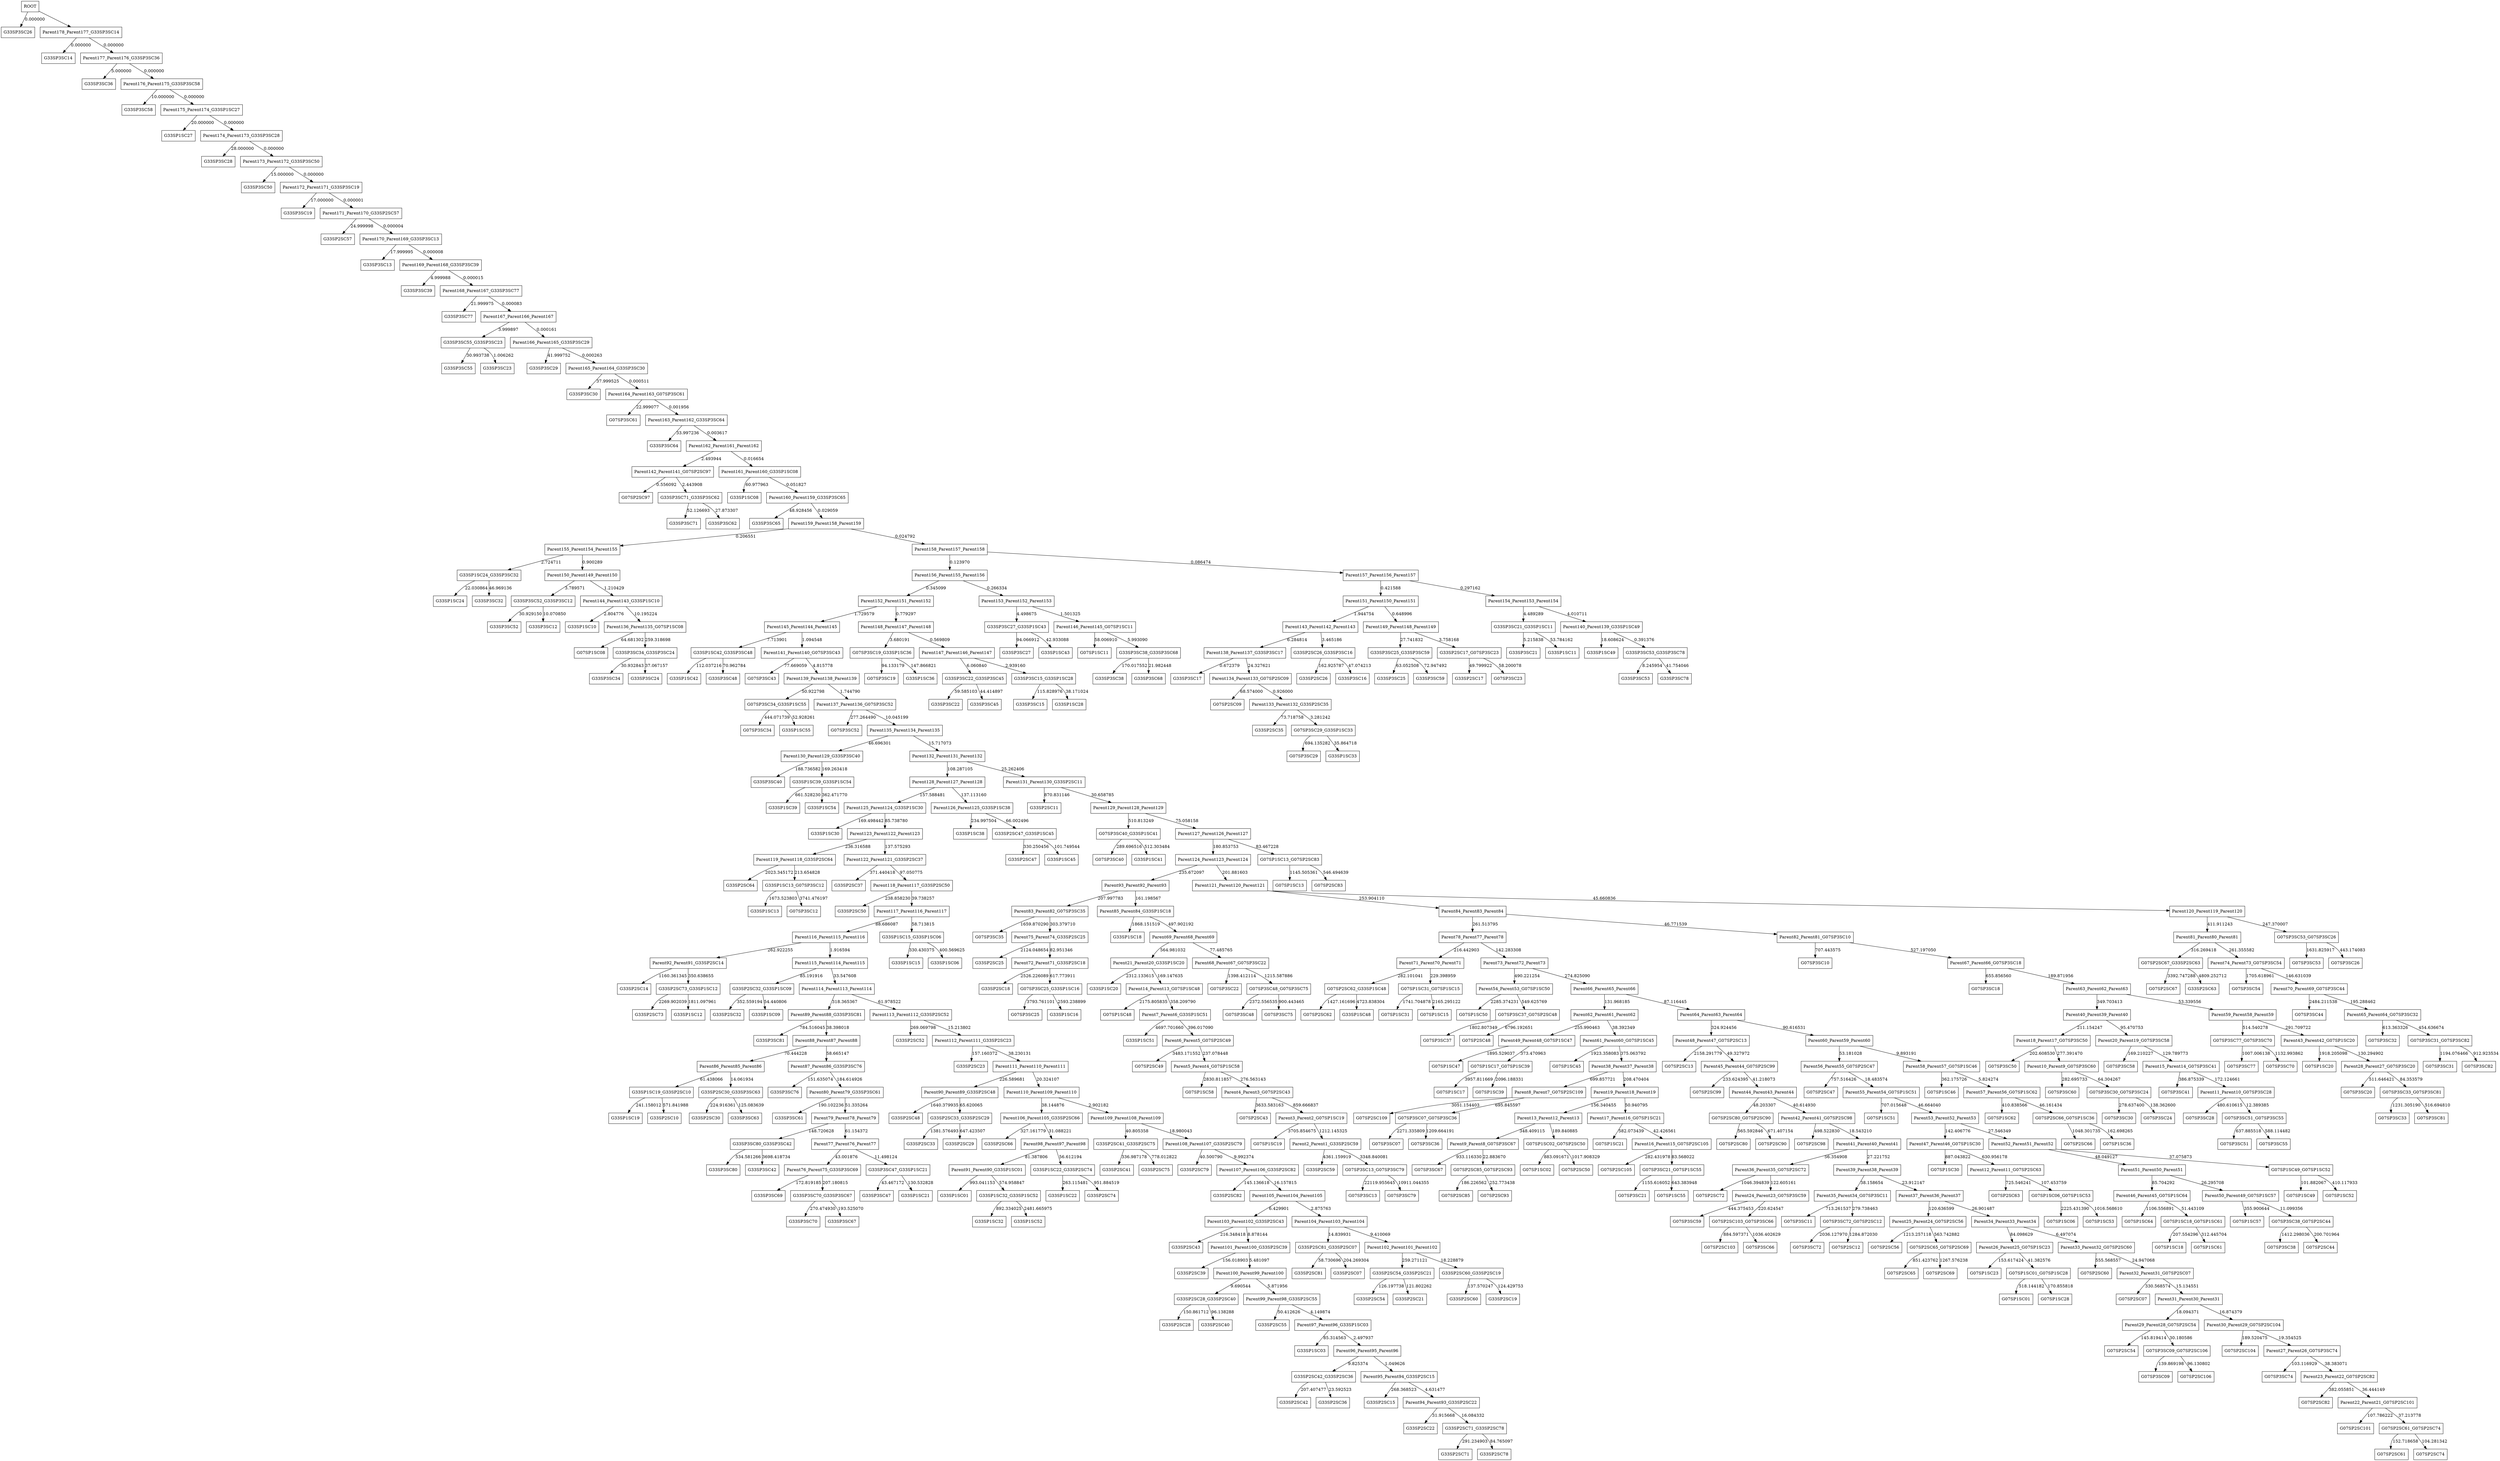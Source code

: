 digraph tree_of_250_smooth {
	G07SP3SC30 [shape = box];
	G33SP3SC81 [shape = box];
	G07SP3SC41 [shape = box];
	G33SP3SC30 [shape = box];
	G33SP2SC11 [shape = box];
	G33SP1SC42 [shape = box];
	G33SP2SC33 [shape = box];
	G07SP1SC17 [shape = box];
	G07SP2SC65 [shape = box];
	G33SP2SC54 [shape = box];
	G07SP1SC01 [shape = box];
	G33SP1SC15 [shape = box];
	G07SP3SC33 [shape = box];
	G33SP1SC13 [shape = box];
	G33SP2SC17 [shape = box];
	G07SP1SC62 [shape = box];
	G33SP3SC71 [shape = box];
	G07SP1SC18 [shape = box];
	G07SP1SC49 [shape = box];
	G33SP1SC20 [shape = box];
	G33SP2SC28 [shape = box];
	G07SP1SC31 [shape = box];
	G33SP2SC59 [shape = box];
	G07SP3SC19 [shape = box];
	G07SP2SC66 [shape = box];
	G33SP2SC41 [shape = box];
	G07SP1SC28 [shape = box];
	G33SP2SC21 [shape = box];
	G07SP2SC69 [shape = box];
	G07SP3SC67 [shape = box];
	G33SP3SC14 [shape = box];
	G33SP2SC60 [shape = box];
	G33SP2SC32 [shape = box];
	G33SP3SC36 [shape = box];
	G07SP3SC13 [shape = box];
	G33SP1SC19 [shape = box];
	G07SP3SC21 [shape = box];
	G07SP3SC20 [shape = box];
	G33SP2SC55 [shape = box];
	G07SP3SC32 [shape = box];
	G33SP2SC82 [shape = box];
	G07SP2SC85 [shape = box];
	G07SP1SC48 [shape = box];
	G07SP1SC21 [shape = box];
	G07SP2SC97 [shape = box];
	G33SP3SC21 [shape = box];
	G33SP3SC50 [shape = box];
	G07SP3SC79 [shape = box];
	G33SP1SC24 [shape = box];
	G33SP2SC14 [shape = box];
	G07SP2SC56 [shape = box];
	G07SP2SC62 [shape = box];
	G07SP3SC34 [shape = box];
	G07SP1SC51 [shape = box];
	G07SP1SC02 [shape = box];
	G07SP2SC99 [shape = box];
	G33SP3SC40 [shape = box];
	G07SP3SC40 [shape = box];
	G07SP2SC98 [shape = box];
	G07SP3SC61 [shape = box];
	G07SP3SC25 [shape = box];
	G07SP3SC37 [shape = box];
	G07SP2SC67 [shape = box];
	G07SP1SC47 [shape = box];
	G07SP3SC72 [shape = box];
	G33SP1SC30 [shape = box];
	G33SP2SC35 [shape = box];
	G07SP1SC52 [shape = box];
	G07SP3SC51 [shape = box];
	G07SP3SC29 [shape = box];
	G33SP2SC47 [shape = box];
	G07SP3SC58 [shape = box];
	G07SP3SC11 [shape = box];
	G07SP3SC77 [shape = box];
	G07SP2SC80 [shape = box];
	G33SP2SC81 [shape = box];
	G33SP1SC11 [shape = box];
	G07SP2SC82 [shape = box];
	G33SP2SC39 [shape = box];
	G33SP2SC30 [shape = box];
	G07SP2SC50 [shape = box];
	G33SP1SC39 [shape = box];
	G33SP1SC55 [shape = box];
	G07SP3SC23 [shape = box];
	G33SP3SC64 [shape = box];
	G07SP2SC12 [shape = box];
	G33SP2SC10 [shape = box];
	G07SP3SC59 [shape = box];
	G33SP3SC77 [shape = box];
	G07SP3SC35 [shape = box];
	G33SP2SC43 [shape = box];
	G07SP3SC31 [shape = box];
	G07SP3SC74 [shape = box];
	G07SP2SC07 [shape = box];
	G07SP3SC53 [shape = box];
	G07SP1SC55 [shape = box];
	G07SP1SC13 [shape = box];
	G07SP3SC09 [shape = box];
	G07SP3SC70 [shape = box];
	G33SP2SC52 [shape = box];
	G33SP3SC80 [shape = box];
	G33SP3SC52 [shape = box];
	G07SP3SC38 [shape = box];
	G33SP1SC48 [shape = box];
	G33SP1SC51 [shape = box];
	G07SP2SC103 [shape = box];
	G07SP2SC61 [shape = box];
	G33SP2SC40 [shape = box];
	G07SP1SC64 [shape = box];
	G33SP2SC73 [shape = box];
	G33SP3SC34 [shape = box];
	G33SP1SC12 [shape = box];
	G33SP3SC65 [shape = box];
	G07SP2SC109 [shape = box];
	G33SP3SC42 [shape = box];
	G33SP3SC70 [shape = box];
	G33SP1SC49 [shape = box];
	G07SP3SC50 [shape = box];
	G33SP1SC22 [shape = box];
	G33SP2SC71 [shape = box];
	G33SP3SC32 [shape = box];
	G33SP3SC55 [shape = box];
	G33SP1SC06 [shape = box];
	G33SP1SC41 [shape = box];
	G07SP2SC101 [shape = box];
	G07SP3SC12 [shape = box];
	G33SP2SC25 [shape = box];
	G33SP3SC12 [shape = box];
	G33SP3SC29 [shape = box];
	G07SP3SC18 [shape = box];
	G33SP2SC23 [shape = box];
	G33SP3SC26 [shape = box];
	G33SP3SC62 [shape = box];
	G33SP1SC36 [shape = box];
	G07SP1SC06 [shape = box];
	G33SP3SC22 [shape = box];
	G07SP2SC48 [shape = box];
	G33SP1SC33 [shape = box];
	G33SP1SC03 [shape = box];
	G33SP1SC18 [shape = box];
	G07SP3SC66 [shape = box];
	G07SP1SC61 [shape = box];
	G33SP2SC18 [shape = box];
	G33SP3SC67 [shape = box];
	G33SP3SC15 [shape = box];
	G07SP2SC72 [shape = box];
	G33SP3SC38 [shape = box];
	G07SP3SC28 [shape = box];
	G07SP3SC07 [shape = box];
	G07SP1SC39 [shape = box];
	G33SP2SC22 [shape = box];
	G33SP3SC53 [shape = box];
	G33SP3SC47 [shape = box];
	G33SP3SC25 [shape = box];
	G33SP2SC26 [shape = box];
	G07SP3SC22 [shape = box];
	G33SP2SC78 [shape = box];
	G33SP3SC27 [shape = box];
	G33SP2SC37 [shape = box];
	G33SP3SC13 [shape = box];
	G07SP3SC10 [shape = box];
	G33SP2SC15 [shape = box];
	G07SP2SC93 [shape = box];
	G33SP2SC64 [shape = box];
	G33SP3SC48 [shape = box];
	G33SP3SC45 [shape = box];
	G07SP2SC43 [shape = box];
	G33SP2SC63 [shape = box];
	G33SP1SC10 [shape = box];
	G33SP1SC09 [shape = box];
	G07SP1SC19 [shape = box];
	G07SP2SC74 [shape = box];
	G33SP1SC16 [shape = box];
	G33SP3SC16 [shape = box];
	G07SP1SC50 [shape = box];
	G33SP3SC76 [shape = box];
	G07SP2SC83 [shape = box];
	G33SP1SC32 [shape = box];
	G33SP1SC01 [shape = box];
	G07SP1SC20 [shape = box];
	G33SP3SC28 [shape = box];
	G33SP3SC23 [shape = box];
	G07SP3SC36 [shape = box];
	G07SP2SC54 [shape = box];
	G07SP1SC53 [shape = box];
	G33SP2SC42 [shape = box];
	G33SP3SC68 [shape = box];
	G33SP3SC59 [shape = box];
	G33SP1SC38 [shape = box];
	G07SP3SC52 [shape = box];
	G07SP1SC45 [shape = box];
	G33SP3SC58 [shape = box];
	G07SP3SC60 [shape = box];
	G07SP3SC24 [shape = box];
	G07SP3SC44 [shape = box];
	G07SP1SC15 [shape = box];
	G33SP3SC24 [shape = box];
	G33SP3SC19 [shape = box];
	G33SP3SC17 [shape = box];
	G33SP2SC74 [shape = box];
	G07SP2SC90 [shape = box];
	G33SP2SC66 [shape = box];
	G33SP1SC08 [shape = box];
	G07SP2SC60 [shape = box];
	G33SP1SC54 [shape = box];
	G07SP3SC81 [shape = box];
	G07SP2SC09 [shape = box];
	G33SP1SC43 [shape = box];
	G33SP3SC63 [shape = box];
	G33SP1SC27 [shape = box];
	G07SP3SC48 [shape = box];
	G07SP2SC44 [shape = box];
	G33SP3SC78 [shape = box];
	G07SP3SC43 [shape = box];
	G07SP2SC104 [shape = box];
	G07SP3SC26 [shape = box];
	G33SP2SC79 [shape = box];
	G07SP1SC30 [shape = box];
	G33SP2SC29 [shape = box];
	G33SP2SC36 [shape = box];
	G07SP1SC36 [shape = box];
	G33SP2SC48 [shape = box];
	G33SP3SC39 [shape = box];
	G07SP3SC82 [shape = box];
	G07SP2SC105 [shape = box];
	G33SP2SC19 [shape = box];
	G07SP2SC47 [shape = box];
	G07SP3SC75 [shape = box];
	G33SP2SC50 [shape = box];
	G07SP2SC106 [shape = box];
	G07SP1SC11 [shape = box];
	G07SP2SC13 [shape = box];
	G33SP1SC52 [shape = box];
	G07SP1SC23 [shape = box];
	G33SP3SC69 [shape = box];
	G07SP1SC46 [shape = box];
	G33SP2SC57 [shape = box];
	G33SP2SC75 [shape = box];
	G07SP1SC58 [shape = box];
	G07SP3SC54 [shape = box];
	G33SP1SC28 [shape = box];
	G33SP1SC45 [shape = box];
	G33SP3SC61 [shape = box];
	G33SP2SC07 [shape = box];
	G07SP1SC08 [shape = box];
	G07SP3SC55 [shape = box];
	G07SP2SC63 [shape = box];
	G33SP1SC21 [shape = box];
	G07SP1SC57 [shape = box];
	G07SP2SC49 [shape = box];
	G07SP3SC13_G07SP3SC79 [shape = box];
	G07SP3SC13_G07SP3SC79 -> G07SP3SC13 [label = 22119.955645];
	G07SP3SC13_G07SP3SC79 -> G07SP3SC79 [label = 10911.044355];
	Parent2_Parent1_G33SP2SC59 [shape = box];
	Parent2_Parent1_G33SP2SC59 -> G07SP3SC13_G07SP3SC79 [label = 3348.840081];
	Parent2_Parent1_G33SP2SC59 -> G33SP2SC59 [label = 4361.159919];
	Parent3_Parent2_G07SP1SC19 [shape = box];
	Parent3_Parent2_G07SP1SC19 -> Parent2_Parent1_G33SP2SC59 [label = 1212.145325];
	Parent3_Parent2_G07SP1SC19 -> G07SP1SC19 [label = 3705.854675];
	Parent4_Parent3_G07SP2SC43 [shape = box];
	Parent4_Parent3_G07SP2SC43 -> Parent3_Parent2_G07SP1SC19 [label = 859.666837];
	Parent4_Parent3_G07SP2SC43 -> G07SP2SC43 [label = 3633.583163];
	G07SP3SC07_G07SP3SC36 [shape = box];
	G07SP3SC07_G07SP3SC36 -> G07SP3SC07 [label = 2271.335809];
	G07SP3SC07_G07SP3SC36 -> G07SP3SC36 [label = 1209.664191];
	Parent5_Parent4_G07SP1SC58 [shape = box];
	Parent5_Parent4_G07SP1SC58 -> Parent4_Parent3_G07SP2SC43 [label = 276.563143];
	Parent5_Parent4_G07SP1SC58 -> G07SP1SC58 [label = 2830.811857];
	Parent6_Parent5_G07SP2SC49 [shape = box];
	Parent6_Parent5_G07SP2SC49 -> Parent5_Parent4_G07SP1SC58 [label = 237.078448];
	Parent6_Parent5_G07SP2SC49 -> G07SP2SC49 [label = 3483.171552];
	G07SP3SC48_G07SP3SC75 [shape = box];
	G07SP3SC48_G07SP3SC75 -> G07SP3SC48 [label = 2372.556535];
	G07SP3SC48_G07SP3SC75 -> G07SP3SC75 [label = 900.443465];
	Parent7_Parent6_G33SP1SC51 [shape = box];
	Parent7_Parent6_G33SP1SC51 -> Parent6_Parent5_G07SP2SC49 [label = 396.017090];
	Parent7_Parent6_G33SP1SC51 -> G33SP1SC51 [label = 4697.701660];
	Parent8_Parent7_G07SP2SC109 [shape = box];
	Parent8_Parent7_G07SP2SC109 -> G07SP3SC07_G07SP3SC36 [label = 695.845597];
	Parent8_Parent7_G07SP2SC109 -> G07SP2SC109 [label = 3051.154403];
	G07SP2SC85_G07SP2SC93 [shape = box];
	G07SP2SC85_G07SP2SC93 -> G07SP2SC85 [label = 186.226562];
	G07SP2SC85_G07SP2SC93 -> G07SP2SC93 [label = 252.773438];
	Parent9_Parent8_G07SP3SC67 [shape = box];
	Parent9_Parent8_G07SP3SC67 -> G07SP2SC85_G07SP2SC93 [label = 22.883670];
	Parent9_Parent8_G07SP3SC67 -> G07SP3SC67 [label = 933.116330];
	G07SP2SC65_G07SP2SC69 [shape = box];
	G07SP2SC65_G07SP2SC69 -> G07SP2SC65 [label = 851.423762];
	G07SP2SC65_G07SP2SC69 -> G07SP2SC69 [label = 1267.576238];
	G07SP3SC30_G07SP3SC24 [shape = box];
	G07SP3SC30_G07SP3SC24 -> G07SP3SC30 [label = 278.637400];
	G07SP3SC30_G07SP3SC24 -> G07SP3SC24 [label = 138.362600];
	G07SP1SC06_G07SP1SC53 [shape = box];
	G07SP1SC06_G07SP1SC53 -> G07SP1SC06 [label = 2225.431390];
	G07SP1SC06_G07SP1SC53 -> G07SP1SC53 [label = 1016.568610];
	G07SP1SC02_G07SP2SC50 [shape = box];
	G07SP1SC02_G07SP2SC50 -> G07SP1SC02 [label = 883.091671];
	G07SP1SC02_G07SP2SC50 -> G07SP2SC50 [label = 1017.908329];
	Parent10_Parent9_G07SP3SC60 [shape = box];
	Parent10_Parent9_G07SP3SC60 -> G07SP3SC30_G07SP3SC24 [label = 64.304267];
	Parent10_Parent9_G07SP3SC60 -> G07SP3SC60 [label = 282.695733];
	G07SP3SC51_G07SP3SC55 [shape = box];
	G07SP3SC51_G07SP3SC55 -> G07SP3SC51 [label = 637.885518];
	G07SP3SC51_G07SP3SC55 -> G07SP3SC55 [label = 588.114482];
	Parent11_Parent10_G07SP3SC28 [shape = box];
	Parent11_Parent10_G07SP3SC28 -> G07SP3SC51_G07SP3SC55 [label = 12.389385];
	Parent11_Parent10_G07SP3SC28 -> G07SP3SC28 [label = 480.610615];
	G07SP3SC37_G07SP2SC48 [shape = box];
	G07SP3SC37_G07SP2SC48 -> G07SP3SC37 [label = 1802.807349];
	G07SP3SC37_G07SP2SC48 -> G07SP2SC48 [label = 6796.192651];
	Parent12_Parent11_G07SP2SC63 [shape = box];
	Parent12_Parent11_G07SP2SC63 -> G07SP1SC06_G07SP1SC53 [label = 107.453759];
	Parent12_Parent11_G07SP2SC63 -> G07SP2SC63 [label = 725.546241];
	G07SP3SC21_G07SP1SC55 [shape = box];
	G07SP3SC21_G07SP1SC55 -> G07SP3SC21 [label = 1155.616052];
	G07SP3SC21_G07SP1SC55 -> G07SP1SC55 [label = 643.383948];
	G07SP3SC31_G07SP3SC82 [shape = box];
	G07SP3SC31_G07SP3SC82 -> G07SP3SC31 [label = 1194.076466];
	G07SP3SC31_G07SP3SC82 -> G07SP3SC82 [label = 912.923534];
	Parent13_Parent12_Parent13 [shape = box];
	Parent13_Parent12_Parent13 -> G07SP1SC02_G07SP2SC50 [label = 189.840885];
	Parent13_Parent12_Parent13 -> Parent9_Parent8_G07SP3SC67 [label = 348.409115];
	G07SP3SC77_G07SP3SC70 [shape = box];
	G07SP3SC77_G07SP3SC70 -> G07SP3SC77 [label = 1007.006138];
	G07SP3SC77_G07SP3SC70 -> G07SP3SC70 [label = 1132.993862];
	Parent14_Parent13_G07SP1SC48 [shape = box];
	Parent14_Parent13_G07SP1SC48 -> Parent7_Parent6_G33SP1SC51 [label = 358.209790];
	Parent14_Parent13_G07SP1SC48 -> G07SP1SC48 [label = 2175.805835];
	Parent15_Parent14_G07SP3SC41 [shape = box];
	Parent15_Parent14_G07SP3SC41 -> Parent11_Parent10_G07SP3SC28 [label = 172.124661];
	Parent15_Parent14_G07SP3SC41 -> G07SP3SC41 [label = 386.875339];
	G07SP1SC17_G07SP1SC39 [shape = box];
	G07SP1SC17_G07SP1SC39 -> G07SP1SC17 [label = 3957.811669];
	G07SP1SC17_G07SP1SC39 -> G07SP1SC39 [label = 2096.188331];
	Parent16_Parent15_G07SP2SC105 [shape = box];
	Parent16_Parent15_G07SP2SC105 -> G07SP3SC21_G07SP1SC55 [label = 83.568022];
	Parent16_Parent15_G07SP2SC105 -> G07SP2SC105 [label = 282.431978];
	G07SP2SC103_G07SP3SC66 [shape = box];
	G07SP2SC103_G07SP3SC66 -> G07SP2SC103 [label = 884.597371];
	G07SP2SC103_G07SP3SC66 -> G07SP3SC66 [label = 1036.402629];
	Parent17_Parent16_G07SP1SC21 [shape = box];
	Parent17_Parent16_G07SP1SC21 -> Parent16_Parent15_G07SP2SC105 [label = 42.426561];
	Parent17_Parent16_G07SP1SC21 -> G07SP1SC21 [label = 582.073439];
	G07SP3SC72_G07SP2SC12 [shape = box];
	G07SP3SC72_G07SP2SC12 -> G07SP3SC72 [label = 2036.127970];
	G07SP3SC72_G07SP2SC12 -> G07SP2SC12 [label = 1284.872030];
	Parent18_Parent17_G07SP3SC50 [shape = box];
	Parent18_Parent17_G07SP3SC50 -> Parent10_Parent9_G07SP3SC60 [label = 277.391470];
	Parent18_Parent17_G07SP3SC50 -> G07SP3SC50 [label = 202.608530];
	G07SP3SC25_G33SP1SC16 [shape = box];
	G07SP3SC25_G33SP1SC16 -> G07SP3SC25 [label = 3793.761101];
	G07SP3SC25_G33SP1SC16 -> G33SP1SC16 [label = 2593.238899];
	Parent19_Parent18_Parent19 [shape = box];
	Parent19_Parent18_Parent19 -> Parent17_Parent16_G07SP1SC21 [label = 50.940795];
	Parent19_Parent18_Parent19 -> Parent13_Parent12_Parent13 [label = 156.340455];
	G33SP3SC70_G33SP3SC67 [shape = box];
	G33SP3SC70_G33SP3SC67 -> G33SP3SC70 [label = 270.474930];
	G33SP3SC70_G33SP3SC67 -> G33SP3SC67 [label = 193.525070];
	G07SP2SC61_G07SP2SC74 [shape = box];
	G07SP2SC61_G07SP2SC74 -> G07SP2SC61 [label = 152.718658];
	G07SP2SC61_G07SP2SC74 -> G07SP2SC74 [label = 104.281342];
	Parent20_Parent19_G07SP3SC58 [shape = box];
	Parent20_Parent19_G07SP3SC58 -> Parent15_Parent14_G07SP3SC41 [label = 129.789773];
	Parent20_Parent19_G07SP3SC58 -> G07SP3SC58 [label = 169.210227];
	G07SP3SC33_G07SP3SC81 [shape = box];
	G07SP3SC33_G07SP3SC81 -> G07SP3SC33 [label = 1231.305190];
	G07SP3SC33_G07SP3SC81 -> G07SP3SC81 [label = 516.694810];
	Parent21_Parent20_G33SP1SC20 [shape = box];
	Parent21_Parent20_G33SP1SC20 -> Parent14_Parent13_G07SP1SC48 [label = 169.147635];
	Parent21_Parent20_G33SP1SC20 -> G33SP1SC20 [label = 2312.133615];
	Parent22_Parent21_G07SP2SC101 [shape = box];
	Parent22_Parent21_G07SP2SC101 -> G07SP2SC61_G07SP2SC74 [label = 37.213778];
	Parent22_Parent21_G07SP2SC101 -> G07SP2SC101 [label = 107.786222];
	G07SP1SC01_G07SP1SC28 [shape = box];
	G07SP1SC01_G07SP1SC28 -> G07SP1SC01 [label = 518.144182];
	G07SP1SC01_G07SP1SC28 -> G07SP1SC28 [label = 170.855818];
	Parent23_Parent22_G07SP2SC82 [shape = box];
	Parent23_Parent22_G07SP2SC82 -> Parent22_Parent21_G07SP2SC101 [label = 36.444149];
	Parent23_Parent22_G07SP2SC82 -> G07SP2SC82 [label = 382.055851];
	Parent24_Parent23_G07SP3SC59 [shape = box];
	Parent24_Parent23_G07SP3SC59 -> G07SP2SC103_G07SP3SC66 [label = 220.624547];
	Parent24_Parent23_G07SP3SC59 -> G07SP3SC59 [label = 444.375453];
	Parent25_Parent24_G07SP2SC56 [shape = box];
	Parent25_Parent24_G07SP2SC56 -> G07SP2SC65_G07SP2SC69 [label = 563.742882];
	Parent25_Parent24_G07SP2SC56 -> G07SP2SC56 [label = 1213.257118];
	G07SP3SC09_G07SP2SC106 [shape = box];
	G07SP3SC09_G07SP2SC106 -> G07SP3SC09 [label = 139.869198];
	G07SP3SC09_G07SP2SC106 -> G07SP2SC106 [label = 96.130802];
	Parent26_Parent25_G07SP1SC23 [shape = box];
	Parent26_Parent25_G07SP1SC23 -> G07SP1SC01_G07SP1SC28 [label = 41.382576];
	Parent26_Parent25_G07SP1SC23 -> G07SP1SC23 [label = 153.617424];
	Parent27_Parent26_G07SP3SC74 [shape = box];
	Parent27_Parent26_G07SP3SC74 -> Parent23_Parent22_G07SP2SC82 [label = 38.383071];
	Parent27_Parent26_G07SP3SC74 -> G07SP3SC74 [label = 103.116929];
	Parent28_Parent27_G07SP3SC20 [shape = box];
	Parent28_Parent27_G07SP3SC20 -> G07SP3SC33_G07SP3SC81 [label = 84.353579];
	Parent28_Parent27_G07SP3SC20 -> G07SP3SC20 [label = 511.646421];
	Parent29_Parent28_G07SP2SC54 [shape = box];
	Parent29_Parent28_G07SP2SC54 -> G07SP3SC09_G07SP2SC106 [label = 30.180586];
	Parent29_Parent28_G07SP2SC54 -> G07SP2SC54 [label = 145.819414];
	Parent30_Parent29_G07SP2SC104 [shape = box];
	Parent30_Parent29_G07SP2SC104 -> Parent27_Parent26_G07SP3SC74 [label = 19.354525];
	Parent30_Parent29_G07SP2SC104 -> G07SP2SC104 [label = 189.520475];
	Parent31_Parent30_Parent31 [shape = box];
	Parent31_Parent30_Parent31 -> Parent30_Parent29_G07SP2SC104 [label = 16.874379];
	Parent31_Parent30_Parent31 -> Parent29_Parent28_G07SP2SC54 [label = 18.094371];
	Parent32_Parent31_G07SP2SC07 [shape = box];
	Parent32_Parent31_G07SP2SC07 -> Parent31_Parent30_Parent31 [label = 15.134551];
	Parent32_Parent31_G07SP2SC07 -> G07SP2SC07 [label = 330.568574];
	Parent33_Parent32_G07SP2SC60 [shape = box];
	Parent33_Parent32_G07SP2SC60 -> Parent32_Parent31_G07SP2SC07 [label = 24.947068];
	Parent33_Parent32_G07SP2SC60 -> G07SP2SC60 [label = 555.568557];
	Parent34_Parent33_Parent34 [shape = box];
	Parent34_Parent33_Parent34 -> Parent33_Parent32_G07SP2SC60 [label = 6.497074];
	Parent34_Parent33_Parent34 -> Parent26_Parent25_G07SP1SC23 [label = 84.098629];
	Parent35_Parent34_G07SP3SC11 [shape = box];
	Parent35_Parent34_G07SP3SC11 -> G07SP3SC72_G07SP2SC12 [label = 279.738463];
	Parent35_Parent34_G07SP3SC11 -> G07SP3SC11 [label = 713.261537];
	Parent36_Parent35_G07SP2SC72 [shape = box];
	Parent36_Parent35_G07SP2SC72 -> Parent24_Parent23_G07SP3SC59 [label = 122.605161];
	Parent36_Parent35_G07SP2SC72 -> G07SP2SC72 [label = 1046.394839];
	Parent37_Parent36_Parent37 [shape = box];
	Parent37_Parent36_Parent37 -> Parent34_Parent33_Parent34 [label = 26.901487];
	Parent37_Parent36_Parent37 -> Parent25_Parent24_G07SP2SC56 [label = 120.636599];
	Parent38_Parent37_Parent38 [shape = box];
	Parent38_Parent37_Parent38 -> Parent19_Parent18_Parent19 [label = 208.470404];
	Parent38_Parent37_Parent38 -> Parent8_Parent7_G07SP2SC109 [label = 699.857721];
	Parent39_Parent38_Parent39 [shape = box];
	Parent39_Parent38_Parent39 -> Parent37_Parent36_Parent37 [label = 23.912147];
	Parent39_Parent38_Parent39 -> Parent35_Parent34_G07SP3SC11 [label = 38.158654];
	Parent40_Parent39_Parent40 [shape = box];
	Parent40_Parent39_Parent40 -> Parent20_Parent19_G07SP3SC58 [label = 95.470753];
	Parent40_Parent39_Parent40 -> Parent18_Parent17_G07SP3SC50 [label = 211.154247];
	Parent41_Parent40_Parent41 [shape = box];
	Parent41_Parent40_Parent41 -> Parent39_Parent38_Parent39 [label = 27.221752];
	Parent41_Parent40_Parent41 -> Parent36_Parent35_G07SP2SC72 [label = 56.354908];
	G07SP2SC80_G07SP2SC90 [shape = box];
	G07SP2SC80_G07SP2SC90 -> G07SP2SC80 [label = 565.592846];
	G07SP2SC80_G07SP2SC90 -> G07SP2SC90 [label = 671.407154];
	Parent42_Parent41_G07SP2SC98 [shape = box];
	Parent42_Parent41_G07SP2SC98 -> Parent41_Parent40_Parent41 [label = 18.543210];
	Parent42_Parent41_G07SP2SC98 -> G07SP2SC98 [label = 498.522830];
	Parent43_Parent42_G07SP1SC20 [shape = box];
	Parent43_Parent42_G07SP1SC20 -> Parent28_Parent27_G07SP3SC20 [label = 130.294902];
	Parent43_Parent42_G07SP1SC20 -> G07SP1SC20 [label = 1918.205098];
	Parent44_Parent43_Parent44 [shape = box];
	Parent44_Parent43_Parent44 -> Parent42_Parent41_G07SP2SC98 [label = 40.614930];
	Parent44_Parent43_Parent44 -> G07SP2SC80_G07SP2SC90 [label = 48.203307];
	G07SP1SC18_G07SP1SC61 [shape = box];
	G07SP1SC18_G07SP1SC61 -> G07SP1SC18 [label = 207.554296];
	G07SP1SC18_G07SP1SC61 -> G07SP1SC61 [label = 312.445704];
	Parent45_Parent44_G07SP2SC99 [shape = box];
	Parent45_Parent44_G07SP2SC99 -> Parent44_Parent43_Parent44 [label = 41.218073];
	Parent45_Parent44_G07SP2SC99 -> G07SP2SC99 [label = 233.624395];
	Parent46_Parent45_G07SP1SC64 [shape = box];
	Parent46_Parent45_G07SP1SC64 -> G07SP1SC18_G07SP1SC61 [label = 51.443109];
	Parent46_Parent45_G07SP1SC64 -> G07SP1SC64 [label = 1106.556891];
	Parent47_Parent46_G07SP1SC30 [shape = box];
	Parent47_Parent46_G07SP1SC30 -> Parent12_Parent11_G07SP2SC63 [label = 630.956178];
	Parent47_Parent46_G07SP1SC30 -> G07SP1SC30 [label = 887.043822];
	Parent48_Parent47_G07SP2SC13 [shape = box];
	Parent48_Parent47_G07SP2SC13 -> Parent45_Parent44_G07SP2SC99 [label = 49.327972];
	Parent48_Parent47_G07SP2SC13 -> G07SP2SC13 [label = 2158.291779];
	Parent49_Parent48_G07SP1SC47 [shape = box];
	Parent49_Parent48_G07SP1SC47 -> G07SP1SC17_G07SP1SC39 [label = 373.470963];
	Parent49_Parent48_G07SP1SC47 -> G07SP1SC47 [label = 1895.529037];
	G07SP3SC38_G07SP2SC44 [shape = box];
	G07SP3SC38_G07SP2SC44 -> G07SP3SC38 [label = 1412.298036];
	G07SP3SC38_G07SP2SC44 -> G07SP2SC44 [label = 200.701964];
	Parent50_Parent49_G07SP1SC57 [shape = box];
	Parent50_Parent49_G07SP1SC57 -> G07SP3SC38_G07SP2SC44 [label = 11.099356];
	Parent50_Parent49_G07SP1SC57 -> G07SP1SC57 [label = 355.900644];
	Parent51_Parent50_Parent51 [shape = box];
	Parent51_Parent50_Parent51 -> Parent50_Parent49_G07SP1SC57 [label = 26.295708];
	Parent51_Parent50_Parent51 -> Parent46_Parent45_G07SP1SC64 [label = 85.704292];
	G07SP1SC49_G07SP1SC52 [shape = box];
	G07SP1SC49_G07SP1SC52 -> G07SP1SC49 [label = 101.882067];
	G07SP1SC49_G07SP1SC52 -> G07SP1SC52 [label = 410.117933];
	Parent52_Parent51_Parent52 [shape = box];
	Parent52_Parent51_Parent52 -> G07SP1SC49_G07SP1SC52 [label = 37.075873];
	Parent52_Parent51_Parent52 -> Parent51_Parent50_Parent51 [label = 48.049127];
	Parent53_Parent52_Parent53 [shape = box];
	Parent53_Parent52_Parent53 -> Parent52_Parent51_Parent52 [label = 27.546349];
	Parent53_Parent52_Parent53 -> Parent47_Parent46_G07SP1SC30 [label = 142.406776];
	Parent54_Parent53_G07SP1SC50 [shape = box];
	Parent54_Parent53_G07SP1SC50 -> G07SP3SC37_G07SP2SC48 [label = 549.625769];
	Parent54_Parent53_G07SP1SC50 -> G07SP1SC50 [label = 2285.374231];
	Parent55_Parent54_G07SP1SC51 [shape = box];
	Parent55_Parent54_G07SP1SC51 -> Parent53_Parent52_Parent53 [label = 46.664040];
	Parent55_Parent54_G07SP1SC51 -> G07SP1SC51 [label = 707.015648];
	G07SP2SC66_G07SP1SC36 [shape = box];
	G07SP2SC66_G07SP1SC36 -> G07SP2SC66 [label = 1048.301735];
	G07SP2SC66_G07SP1SC36 -> G07SP1SC36 [label = 162.698265];
	Parent56_Parent55_G07SP2SC47 [shape = box];
	Parent56_Parent55_G07SP2SC47 -> Parent55_Parent54_G07SP1SC51 [label = 18.483574];
	Parent56_Parent55_G07SP2SC47 -> G07SP2SC47 [label = 757.516426];
	Parent57_Parent56_G07SP1SC62 [shape = box];
	Parent57_Parent56_G07SP1SC62 -> G07SP2SC66_G07SP1SC36 [label = 46.161434];
	Parent57_Parent56_G07SP1SC62 -> G07SP1SC62 [label = 410.838566];
	Parent58_Parent57_G07SP1SC46 [shape = box];
	Parent58_Parent57_G07SP1SC46 -> Parent57_Parent56_G07SP1SC62 [label = 5.824274];
	Parent58_Parent57_G07SP1SC46 -> G07SP1SC46 [label = 362.175726];
	Parent59_Parent58_Parent59 [shape = box];
	Parent59_Parent58_Parent59 -> Parent43_Parent42_G07SP1SC20 [label = 291.709722];
	Parent59_Parent58_Parent59 -> G07SP3SC77_G07SP3SC70 [label = 514.540278];
	Parent60_Parent59_Parent60 [shape = box];
	Parent60_Parent59_Parent60 -> Parent58_Parent57_G07SP1SC46 [label = 9.893191];
	Parent60_Parent59_Parent60 -> Parent56_Parent55_G07SP2SC47 [label = 53.181028];
	Parent61_Parent60_G07SP1SC45 [shape = box];
	Parent61_Parent60_G07SP1SC45 -> Parent38_Parent37_Parent38 [label = 375.063792];
	Parent61_Parent60_G07SP1SC45 -> G07SP1SC45 [label = 1923.358083];
	Parent62_Parent61_Parent62 [shape = box];
	Parent62_Parent61_Parent62 -> Parent61_Parent60_G07SP1SC45 [label = 38.392349];
	Parent62_Parent61_Parent62 -> Parent49_Parent48_G07SP1SC47 [label = 255.990463];
	Parent63_Parent62_Parent63 [shape = box];
	Parent63_Parent62_Parent63 -> Parent59_Parent58_Parent59 [label = 53.339556];
	Parent63_Parent62_Parent63 -> Parent40_Parent39_Parent40 [label = 349.703413];
	G07SP2SC62_G33SP1SC48 [shape = box];
	G07SP2SC62_G33SP1SC48 -> G07SP2SC62 [label = 1427.161696];
	G07SP2SC62_G33SP1SC48 -> G33SP1SC48 [label = 4723.838304];
	Parent64_Parent63_Parent64 [shape = box];
	Parent64_Parent63_Parent64 -> Parent60_Parent59_Parent60 [label = 90.616531];
	Parent64_Parent63_Parent64 -> Parent48_Parent47_G07SP2SC13 [label = 324.924456];
	Parent65_Parent64_G07SP3SC32 [shape = box];
	Parent65_Parent64_G07SP3SC32 -> G07SP3SC31_G07SP3SC82 [label = 454.636674];
	Parent65_Parent64_G07SP3SC32 -> G07SP3SC32 [label = 613.363326];
	G07SP1SC31_G07SP1SC15 [shape = box];
	G07SP1SC31_G07SP1SC15 -> G07SP1SC31 [label = 1741.704878];
	G07SP1SC31_G07SP1SC15 -> G07SP1SC15 [label = 2165.295122];
	Parent66_Parent65_Parent66 [shape = box];
	Parent66_Parent65_Parent66 -> Parent64_Parent63_Parent64 [label = 87.116445];
	Parent66_Parent65_Parent66 -> Parent62_Parent61_Parent62 [label = 131.968185];
	Parent67_Parent66_G07SP3SC18 [shape = box];
	Parent67_Parent66_G07SP3SC18 -> Parent63_Parent62_Parent63 [label = 189.871956];
	Parent67_Parent66_G07SP3SC18 -> G07SP3SC18 [label = 655.856560];
	Parent68_Parent67_G07SP3SC22 [shape = box];
	Parent68_Parent67_G07SP3SC22 -> G07SP3SC48_G07SP3SC75 [label = 1215.587886];
	Parent68_Parent67_G07SP3SC22 -> G07SP3SC22 [label = 1398.412114];
	Parent69_Parent68_Parent69 [shape = box];
	Parent69_Parent68_Parent69 -> Parent68_Parent67_G07SP3SC22 [label = 77.485765];
	Parent69_Parent68_Parent69 -> Parent21_Parent20_G33SP1SC20 [label = 564.981032];
	Parent70_Parent69_G07SP3SC44 [shape = box];
	Parent70_Parent69_G07SP3SC44 -> Parent65_Parent64_G07SP3SC32 [label = 195.288462];
	Parent70_Parent69_G07SP3SC44 -> G07SP3SC44 [label = 2484.211538];
	Parent71_Parent70_Parent71 [shape = box];
	Parent71_Parent70_Parent71 -> G07SP1SC31_G07SP1SC15 [label = 229.398959];
	Parent71_Parent70_Parent71 -> G07SP2SC62_G33SP1SC48 [label = 282.101041];
	Parent72_Parent71_G33SP2SC18 [shape = box];
	Parent72_Parent71_G33SP2SC18 -> G07SP3SC25_G33SP1SC16 [label = 617.773911];
	Parent72_Parent71_G33SP2SC18 -> G33SP2SC18 [label = 2526.226089];
	G07SP2SC67_G33SP2SC63 [shape = box];
	G07SP2SC67_G33SP2SC63 -> G07SP2SC67 [label = 3392.747288];
	G07SP2SC67_G33SP2SC63 -> G33SP2SC63 [label = 4809.252712];
	Parent73_Parent72_Parent73 [shape = box];
	Parent73_Parent72_Parent73 -> Parent66_Parent65_Parent66 [label = 274.825090];
	Parent73_Parent72_Parent73 -> Parent54_Parent53_G07SP1SC50 [label = 490.221254];
	Parent74_Parent73_G07SP3SC54 [shape = box];
	Parent74_Parent73_G07SP3SC54 -> Parent70_Parent69_G07SP3SC44 [label = 146.631039];
	Parent74_Parent73_G07SP3SC54 -> G07SP3SC54 [label = 1705.618961];
	G33SP1SC32_G33SP1SC52 [shape = box];
	G33SP1SC32_G33SP1SC52 -> G33SP1SC32 [label = 892.334025];
	G33SP1SC32_G33SP1SC52 -> G33SP1SC52 [label = 2481.665975];
	Parent75_Parent74_G33SP2SC25 [shape = box];
	Parent75_Parent74_G33SP2SC25 -> Parent72_Parent71_G33SP2SC18 [label = 82.951346];
	Parent75_Parent74_G33SP2SC25 -> G33SP2SC25 [label = 2124.048654];
	G33SP3SC80_G33SP3SC42 [shape = box];
	G33SP3SC80_G33SP3SC42 -> G33SP3SC80 [label = 534.581266];
	G33SP3SC80_G33SP3SC42 -> G33SP3SC42 [label = 3698.418734];
	Parent76_Parent75_G33SP3SC69 [shape = box];
	Parent76_Parent75_G33SP3SC69 -> G33SP3SC70_G33SP3SC67 [label = 207.180815];
	Parent76_Parent75_G33SP3SC69 -> G33SP3SC69 [label = 172.819185];
	G33SP3SC47_G33SP1SC21 [shape = box];
	G33SP3SC47_G33SP1SC21 -> G33SP3SC47 [label = 43.467172];
	G33SP3SC47_G33SP1SC21 -> G33SP1SC21 [label = 130.532828];
	Parent77_Parent76_Parent77 [shape = box];
	Parent77_Parent76_Parent77 -> G33SP3SC47_G33SP1SC21 [label = 11.498124];
	Parent77_Parent76_Parent77 -> Parent76_Parent75_G33SP3SC69 [label = 43.001876];
	Parent78_Parent77_Parent78 [shape = box];
	Parent78_Parent77_Parent78 -> Parent73_Parent72_Parent73 [label = 142.283308];
	Parent78_Parent77_Parent78 -> Parent71_Parent70_Parent71 [label = 216.442903];
	Parent79_Parent78_Parent79 [shape = box];
	Parent79_Parent78_Parent79 -> Parent77_Parent76_Parent77 [label = 61.154372];
	Parent79_Parent78_Parent79 -> G33SP3SC80_G33SP3SC42 [label = 148.720628];
	Parent80_Parent79_G33SP3SC61 [shape = box];
	Parent80_Parent79_G33SP3SC61 -> Parent79_Parent78_Parent79 [label = 51.335264];
	Parent80_Parent79_G33SP3SC61 -> G33SP3SC61 [label = 190.102236];
	G33SP2SC73_G33SP1SC12 [shape = box];
	G33SP2SC73_G33SP1SC12 -> G33SP2SC73 [label = 2269.902039];
	G33SP2SC73_G33SP1SC12 -> G33SP1SC12 [label = 1811.097961];
	Parent81_Parent80_Parent81 [shape = box];
	Parent81_Parent80_Parent81 -> Parent74_Parent73_G07SP3SC54 [label = 261.355582];
	Parent81_Parent80_Parent81 -> G07SP2SC67_G33SP2SC63 [label = 316.269418];
	G07SP3SC53_G07SP3SC26 [shape = box];
	G07SP3SC53_G07SP3SC26 -> G07SP3SC53 [label = 1631.825917];
	G07SP3SC53_G07SP3SC26 -> G07SP3SC26 [label = 443.174083];
	G33SP1SC19_G33SP2SC10 [shape = box];
	G33SP1SC19_G33SP2SC10 -> G33SP1SC19 [label = 241.158012];
	G33SP1SC19_G33SP2SC10 -> G33SP2SC10 [label = 571.841988];
	Parent82_Parent81_G07SP3SC10 [shape = box];
	Parent82_Parent81_G07SP3SC10 -> Parent67_Parent66_G07SP3SC18 [label = 527.197050];
	Parent82_Parent81_G07SP3SC10 -> G07SP3SC10 [label = 707.443575];
	Parent83_Parent82_G07SP3SC35 [shape = box];
	Parent83_Parent82_G07SP3SC35 -> Parent75_Parent74_G33SP2SC25 [label = 303.379710];
	Parent83_Parent82_G07SP3SC35 -> G07SP3SC35 [label = 1659.870290];
	Parent84_Parent83_Parent84 [shape = box];
	Parent84_Parent83_Parent84 -> Parent82_Parent81_G07SP3SC10 [label = 46.771539];
	Parent84_Parent83_Parent84 -> Parent78_Parent77_Parent78 [label = 261.513795];
	Parent85_Parent84_G33SP1SC18 [shape = box];
	Parent85_Parent84_G33SP1SC18 -> Parent69_Parent68_Parent69 [label = 497.902192];
	Parent85_Parent84_G33SP1SC18 -> G33SP1SC18 [label = 1868.151519];
	G33SP2SC30_G33SP3SC63 [shape = box];
	G33SP2SC30_G33SP3SC63 -> G33SP2SC30 [label = 224.916361];
	G33SP2SC30_G33SP3SC63 -> G33SP3SC63 [label = 125.083639];
	Parent86_Parent85_Parent86 [shape = box];
	Parent86_Parent85_Parent86 -> G33SP2SC30_G33SP3SC63 [label = 14.061934];
	Parent86_Parent85_Parent86 -> G33SP1SC19_G33SP2SC10 [label = 61.438066];
	Parent87_Parent86_G33SP3SC76 [shape = box];
	Parent87_Parent86_G33SP3SC76 -> Parent80_Parent79_G33SP3SC61 [label = 184.614926];
	Parent87_Parent86_G33SP3SC76 -> G33SP3SC76 [label = 151.635074];
	G33SP2SC54_G33SP2SC21 [shape = box];
	G33SP2SC54_G33SP2SC21 -> G33SP2SC54 [label = 126.197738];
	G33SP2SC54_G33SP2SC21 -> G33SP2SC21 [label = 121.802262];
	G07SP3SC40_G33SP1SC41 [shape = box];
	G07SP3SC40_G33SP1SC41 -> G07SP3SC40 [label = 289.696516];
	G07SP3SC40_G33SP1SC41 -> G33SP1SC41 [label = 512.303484];
	G33SP2SC33_G33SP2SC29 [shape = box];
	G33SP2SC33_G33SP2SC29 -> G33SP2SC33 [label = 1381.576493];
	G33SP2SC33_G33SP2SC29 -> G33SP2SC29 [label = 647.423507];
	Parent88_Parent87_Parent88 [shape = box];
	Parent88_Parent87_Parent88 -> Parent87_Parent86_G33SP3SC76 [label = 58.665147];
	Parent88_Parent87_Parent88 -> Parent86_Parent85_Parent86 [label = 70.444228];
	Parent89_Parent88_G33SP3SC81 [shape = box];
	Parent89_Parent88_G33SP3SC81 -> Parent88_Parent87_Parent88 [label = 38.398018];
	Parent89_Parent88_G33SP3SC81 -> G33SP3SC81 [label = 784.516045];
	Parent90_Parent89_G33SP2SC48 [shape = box];
	Parent90_Parent89_G33SP2SC48 -> G33SP2SC33_G33SP2SC29 [label = 65.620065];
	Parent90_Parent89_G33SP2SC48 -> G33SP2SC48 [label = 1640.379935];
	G33SP1SC13_G07SP3SC12 [shape = box];
	G33SP1SC13_G07SP3SC12 -> G33SP1SC13 [label = 1673.523803];
	G33SP1SC13_G07SP3SC12 -> G07SP3SC12 [label = 3741.476197];
	Parent91_Parent90_G33SP1SC01 [shape = box];
	Parent91_Parent90_G33SP1SC01 -> G33SP1SC32_G33SP1SC52 [label = 574.958847];
	Parent91_Parent90_G33SP1SC01 -> G33SP1SC01 [label = 993.041153];
	Parent92_Parent91_G33SP2SC14 [shape = box];
	Parent92_Parent91_G33SP2SC14 -> G33SP2SC73_G33SP1SC12 [label = 350.638655];
	Parent92_Parent91_G33SP2SC14 -> G33SP2SC14 [label = 1160.361345];
	Parent93_Parent92_Parent93 [shape = box];
	Parent93_Parent92_Parent93 -> Parent85_Parent84_G33SP1SC18 [label = 161.198567];
	Parent93_Parent92_Parent93 -> Parent83_Parent82_G07SP3SC35 [label = 207.997783];
	G33SP1SC22_G33SP2SC74 [shape = box];
	G33SP1SC22_G33SP2SC74 -> G33SP1SC22 [label = 263.115481];
	G33SP1SC22_G33SP2SC74 -> G33SP2SC74 [label = 951.884519];
	G33SP2SC71_G33SP2SC78 [shape = box];
	G33SP2SC71_G33SP2SC78 -> G33SP2SC71 [label = 291.234903];
	G33SP2SC71_G33SP2SC78 -> G33SP2SC78 [label = 84.765097];
	G33SP2SC42_G33SP2SC36 [shape = box];
	G33SP2SC42_G33SP2SC36 -> G33SP2SC42 [label = 207.407477];
	G33SP2SC42_G33SP2SC36 -> G33SP2SC36 [label = 23.592523];
	Parent94_Parent93_G33SP2SC22 [shape = box];
	Parent94_Parent93_G33SP2SC22 -> G33SP2SC71_G33SP2SC78 [label = 16.084332];
	Parent94_Parent93_G33SP2SC22 -> G33SP2SC22 [label = 31.915668];
	Parent95_Parent94_G33SP2SC15 [shape = box];
	Parent95_Parent94_G33SP2SC15 -> Parent94_Parent93_G33SP2SC22 [label = 4.631477];
	Parent95_Parent94_G33SP2SC15 -> G33SP2SC15 [label = 268.368523];
	Parent96_Parent95_Parent96 [shape = box];
	Parent96_Parent95_Parent96 -> Parent95_Parent94_G33SP2SC15 [label = 1.049626];
	Parent96_Parent95_Parent96 -> G33SP2SC42_G33SP2SC36 [label = 9.825374];
	G33SP2SC60_G33SP2SC19 [shape = box];
	G33SP2SC60_G33SP2SC19 -> G33SP2SC60 [label = 137.570247];
	G33SP2SC60_G33SP2SC19 -> G33SP2SC19 [label = 124.429753];
	Parent97_Parent96_G33SP1SC03 [shape = box];
	Parent97_Parent96_G33SP1SC03 -> Parent96_Parent95_Parent96 [label = 2.497937];
	Parent97_Parent96_G33SP1SC03 -> G33SP1SC03 [label = 85.314563];
	G33SP2SC28_G33SP2SC40 [shape = box];
	G33SP2SC28_G33SP2SC40 -> G33SP2SC28 [label = 150.861712];
	G33SP2SC28_G33SP2SC40 -> G33SP2SC40 [label = 96.138288];
	Parent98_Parent97_Parent98 [shape = box];
	Parent98_Parent97_Parent98 -> G33SP1SC22_G33SP2SC74 [label = 56.612194];
	Parent98_Parent97_Parent98 -> Parent91_Parent90_G33SP1SC01 [label = 81.387806];
	Parent99_Parent98_G33SP2SC55 [shape = box];
	Parent99_Parent98_G33SP2SC55 -> Parent97_Parent96_G33SP1SC03 [label = 4.149874];
	Parent99_Parent98_G33SP2SC55 -> G33SP2SC55 [label = 50.412626];
	Parent100_Parent99_Parent100 [shape = box];
	Parent100_Parent99_Parent100 -> Parent99_Parent98_G33SP2SC55 [label = 5.871956];
	Parent100_Parent99_Parent100 -> G33SP2SC28_G33SP2SC40 [label = 9.690544];
	G33SP2SC81_G33SP2SC07 [shape = box];
	G33SP2SC81_G33SP2SC07 -> G33SP2SC81 [label = 58.730696];
	G33SP2SC81_G33SP2SC07 -> G33SP2SC07 [label = 204.269304];
	Parent101_Parent100_G33SP2SC39 [shape = box];
	Parent101_Parent100_G33SP2SC39 -> Parent100_Parent99_Parent100 [label = 5.481097];
	Parent101_Parent100_G33SP2SC39 -> G33SP2SC39 [label = 156.018903];
	Parent102_Parent101_Parent102 [shape = box];
	Parent102_Parent101_Parent102 -> G33SP2SC60_G33SP2SC19 [label = 18.228879];
	Parent102_Parent101_Parent102 -> G33SP2SC54_G33SP2SC21 [label = 259.271121];
	Parent103_Parent102_G33SP2SC43 [shape = box];
	Parent103_Parent102_G33SP2SC43 -> Parent101_Parent100_G33SP2SC39 [label = 8.878144];
	Parent103_Parent102_G33SP2SC43 -> G33SP2SC43 [label = 216.348418];
	Parent104_Parent103_Parent104 [shape = box];
	Parent104_Parent103_Parent104 -> Parent102_Parent101_Parent102 [label = 9.410069];
	Parent104_Parent103_Parent104 -> G33SP2SC81_G33SP2SC07 [label = 14.839931];
	Parent105_Parent104_Parent105 [shape = box];
	Parent105_Parent104_Parent105 -> Parent104_Parent103_Parent104 [label = 2.875763];
	Parent105_Parent104_Parent105 -> Parent103_Parent102_G33SP2SC43 [label = 6.429901];
	G33SP2SC41_G33SP2SC75 [shape = box];
	G33SP2SC41_G33SP2SC75 -> G33SP2SC41 [label = 336.987178];
	G33SP2SC41_G33SP2SC75 -> G33SP2SC75 [label = 778.012822];
	Parent106_Parent105_G33SP2SC66 [shape = box];
	Parent106_Parent105_G33SP2SC66 -> Parent98_Parent97_Parent98 [label = 31.088221];
	Parent106_Parent105_G33SP2SC66 -> G33SP2SC66 [label = 327.161779];
	Parent107_Parent106_G33SP2SC82 [shape = box];
	Parent107_Parent106_G33SP2SC82 -> Parent105_Parent104_Parent105 [label = 16.157815];
	Parent107_Parent106_G33SP2SC82 -> G33SP2SC82 [label = 145.136618];
	Parent108_Parent107_G33SP2SC79 [shape = box];
	Parent108_Parent107_G33SP2SC79 -> Parent107_Parent106_G33SP2SC82 [label = 9.992374];
	Parent108_Parent107_G33SP2SC79 -> G33SP2SC79 [label = 40.500790];
	Parent109_Parent108_Parent109 [shape = box];
	Parent109_Parent108_Parent109 -> Parent108_Parent107_G33SP2SC79 [label = 18.980043];
	Parent109_Parent108_Parent109 -> G33SP2SC41_G33SP2SC75 [label = 40.805358];
	Parent110_Parent109_Parent110 [shape = box];
	Parent110_Parent109_Parent110 -> Parent109_Parent108_Parent109 [label = 2.902182];
	Parent110_Parent109_Parent110 -> Parent106_Parent105_G33SP2SC66 [label = 38.144876];
	Parent111_Parent110_Parent111 [shape = box];
	Parent111_Parent110_Parent111 -> Parent110_Parent109_Parent110 [label = 20.324107];
	Parent111_Parent110_Parent111 -> Parent90_Parent89_G33SP2SC48 [label = 226.589681];
	Parent112_Parent111_G33SP2SC23 [shape = box];
	Parent112_Parent111_G33SP2SC23 -> Parent111_Parent110_Parent111 [label = 38.230131];
	Parent112_Parent111_G33SP2SC23 -> G33SP2SC23 [label = 157.160372];
	Parent113_Parent112_G33SP2SC52 [shape = box];
	Parent113_Parent112_G33SP2SC52 -> Parent112_Parent111_G33SP2SC23 [label = 15.213802];
	Parent113_Parent112_G33SP2SC52 -> G33SP2SC52 [label = 269.069798];
	G33SP2SC32_G33SP1SC09 [shape = box];
	G33SP2SC32_G33SP1SC09 -> G33SP2SC32 [label = 352.559194];
	G33SP2SC32_G33SP1SC09 -> G33SP1SC09 [label = 54.440806];
	Parent114_Parent113_Parent114 [shape = box];
	Parent114_Parent113_Parent114 -> Parent113_Parent112_G33SP2SC52 [label = 61.978522];
	Parent114_Parent113_Parent114 -> Parent89_Parent88_G33SP3SC81 [label = 318.365367];
	Parent115_Parent114_Parent115 [shape = box];
	Parent115_Parent114_Parent115 -> Parent114_Parent113_Parent114 [label = 33.547608];
	Parent115_Parent114_Parent115 -> G33SP2SC32_G33SP1SC09 [label = 85.191916];
	Parent116_Parent115_Parent116 [shape = box];
	Parent116_Parent115_Parent116 -> Parent115_Parent114_Parent115 [label = 1.916594];
	Parent116_Parent115_Parent116 -> Parent92_Parent91_G33SP2SC14 [label = 262.922255];
	G33SP1SC15_G33SP1SC06 [shape = box];
	G33SP1SC15_G33SP1SC06 -> G33SP1SC15 [label = 330.430375];
	G33SP1SC15_G33SP1SC06 -> G33SP1SC06 [label = 400.569625];
	Parent117_Parent116_Parent117 [shape = box];
	Parent117_Parent116_Parent117 -> G33SP1SC15_G33SP1SC06 [label = 58.713815];
	Parent117_Parent116_Parent117 -> Parent116_Parent115_Parent116 [label = 88.686087];
	Parent118_Parent117_G33SP2SC50 [shape = box];
	Parent118_Parent117_G33SP2SC50 -> Parent117_Parent116_Parent117 [label = 39.738257];
	Parent118_Parent117_G33SP2SC50 -> G33SP2SC50 [label = 238.858230];
	Parent119_Parent118_G33SP2SC64 [shape = box];
	Parent119_Parent118_G33SP2SC64 -> G33SP1SC13_G07SP3SC12 [label = 213.654828];
	Parent119_Parent118_G33SP2SC64 -> G33SP2SC64 [label = 2023.345172];
	Parent120_Parent119_Parent120 [shape = box];
	Parent120_Parent119_Parent120 -> G07SP3SC53_G07SP3SC26 [label = 247.370007];
	Parent120_Parent119_Parent120 -> Parent81_Parent80_Parent81 [label = 411.911243];
	Parent121_Parent120_Parent121 [shape = box];
	Parent121_Parent120_Parent121 -> Parent120_Parent119_Parent120 [label = 45.660836];
	Parent121_Parent120_Parent121 -> Parent84_Parent83_Parent84 [label = 253.904110];
	Parent122_Parent121_G33SP2SC37 [shape = box];
	Parent122_Parent121_G33SP2SC37 -> Parent118_Parent117_G33SP2SC50 [label = 97.050775];
	Parent122_Parent121_G33SP2SC37 -> G33SP2SC37 [label = 371.440418];
	Parent123_Parent122_Parent123 [shape = box];
	Parent123_Parent122_Parent123 -> Parent122_Parent121_G33SP2SC37 [label = 137.575293];
	Parent123_Parent122_Parent123 -> Parent119_Parent118_G33SP2SC64 [label = 236.316588];
	Parent124_Parent123_Parent124 [shape = box];
	Parent124_Parent123_Parent124 -> Parent121_Parent120_Parent121 [label = 201.881603];
	Parent124_Parent123_Parent124 -> Parent93_Parent92_Parent93 [label = 235.672097];
	G33SP2SC47_G33SP1SC45 [shape = box];
	G33SP2SC47_G33SP1SC45 -> G33SP2SC47 [label = 330.250456];
	G33SP2SC47_G33SP1SC45 -> G33SP1SC45 [label = 101.749544];
	Parent125_Parent124_G33SP1SC30 [shape = box];
	Parent125_Parent124_G33SP1SC30 -> Parent123_Parent122_Parent123 [label = 85.738780];
	Parent125_Parent124_G33SP1SC30 -> G33SP1SC30 [label = 169.498442];
	Parent126_Parent125_G33SP1SC38 [shape = box];
	Parent126_Parent125_G33SP1SC38 -> G33SP2SC47_G33SP1SC45 [label = 66.002496];
	Parent126_Parent125_G33SP1SC38 -> G33SP1SC38 [label = 234.997504];
	G33SP3SC34_G33SP3SC24 [shape = box];
	G33SP3SC34_G33SP3SC24 -> G33SP3SC34 [label = 30.932843];
	G33SP3SC34_G33SP3SC24 -> G33SP3SC24 [label = 37.067157];
	G07SP1SC13_G07SP2SC83 [shape = box];
	G07SP1SC13_G07SP2SC83 -> G07SP1SC13 [label = 1145.505361];
	G07SP1SC13_G07SP2SC83 -> G07SP2SC83 [label = 546.494639];
	G33SP1SC39_G33SP1SC54 [shape = box];
	G33SP1SC39_G33SP1SC54 -> G33SP1SC39 [label = 661.528230];
	G33SP1SC39_G33SP1SC54 -> G33SP1SC54 [label = 362.471770];
	Parent127_Parent126_Parent127 [shape = box];
	Parent127_Parent126_Parent127 -> G07SP1SC13_G07SP2SC83 [label = 83.467228];
	Parent127_Parent126_Parent127 -> Parent124_Parent123_Parent124 [label = 180.853753];
	Parent128_Parent127_Parent128 [shape = box];
	Parent128_Parent127_Parent128 -> Parent126_Parent125_G33SP1SC38 [label = 137.113160];
	Parent128_Parent127_Parent128 -> Parent125_Parent124_G33SP1SC30 [label = 157.588481];
	Parent129_Parent128_Parent129 [shape = box];
	Parent129_Parent128_Parent129 -> Parent127_Parent126_Parent127 [label = 75.058158];
	Parent129_Parent128_Parent129 -> G07SP3SC40_G33SP1SC41 [label = 510.813249];
	Parent130_Parent129_G33SP3SC40 [shape = box];
	Parent130_Parent129_G33SP3SC40 -> G33SP1SC39_G33SP1SC54 [label = 169.263418];
	Parent130_Parent129_G33SP3SC40 -> G33SP3SC40 [label = 188.736582];
	G07SP3SC34_G33SP1SC55 [shape = box];
	G07SP3SC34_G33SP1SC55 -> G07SP3SC34 [label = 444.071739];
	G07SP3SC34_G33SP1SC55 -> G33SP1SC55 [label = 52.928261];
	Parent131_Parent130_G33SP2SC11 [shape = box];
	Parent131_Parent130_G33SP2SC11 -> Parent129_Parent128_Parent129 [label = 30.658785];
	Parent131_Parent130_G33SP2SC11 -> G33SP2SC11 [label = 870.831146];
	G07SP3SC29_G33SP1SC33 [shape = box];
	G07SP3SC29_G33SP1SC33 -> G07SP3SC29 [label = 694.135282];
	G07SP3SC29_G33SP1SC33 -> G33SP1SC33 [label = 35.864718];
	Parent132_Parent131_Parent132 [shape = box];
	Parent132_Parent131_Parent132 -> Parent131_Parent130_G33SP2SC11 [label = 25.262406];
	Parent132_Parent131_Parent132 -> Parent128_Parent127_Parent128 [label = 108.287105];
	Parent133_Parent132_G33SP2SC35 [shape = box];
	Parent133_Parent132_G33SP2SC35 -> G07SP3SC29_G33SP1SC33 [label = 3.281242];
	Parent133_Parent132_G33SP2SC35 -> G33SP2SC35 [label = 73.718758];
	Parent134_Parent133_G07SP2SC09 [shape = box];
	Parent134_Parent133_G07SP2SC09 -> Parent133_Parent132_G33SP2SC35 [label = 0.926000];
	Parent134_Parent133_G07SP2SC09 -> G07SP2SC09 [label = 68.574000];
	G33SP3SC25_G33SP3SC59 [shape = box];
	G33SP3SC25_G33SP3SC59 -> G33SP3SC25 [label = 63.052508];
	G33SP3SC25_G33SP3SC59 -> G33SP3SC59 [label = 72.947492];
	Parent135_Parent134_Parent135 [shape = box];
	Parent135_Parent134_Parent135 -> Parent132_Parent131_Parent132 [label = 15.717073];
	Parent135_Parent134_Parent135 -> Parent130_Parent129_G33SP3SC40 [label = 46.696301];
	Parent136_Parent135_G07SP1SC08 [shape = box];
	Parent136_Parent135_G07SP1SC08 -> G33SP3SC34_G33SP3SC24 [label = 259.318698];
	Parent136_Parent135_G07SP1SC08 -> G07SP1SC08 [label = 64.681302];
	G33SP1SC42_G33SP3SC48 [shape = box];
	G33SP1SC42_G33SP3SC48 -> G33SP1SC42 [label = 112.037216];
	G33SP1SC42_G33SP3SC48 -> G33SP3SC48 [label = 70.962784];
	Parent137_Parent136_G07SP3SC52 [shape = box];
	Parent137_Parent136_G07SP3SC52 -> Parent135_Parent134_Parent135 [label = 10.045199];
	Parent137_Parent136_G07SP3SC52 -> G07SP3SC52 [label = 277.264490];
	Parent138_Parent137_G33SP3SC17 [shape = box];
	Parent138_Parent137_G33SP3SC17 -> Parent134_Parent133_G07SP2SC09 [label = 24.327621];
	Parent138_Parent137_G33SP3SC17 -> G33SP3SC17 [label = 0.672379];
	G33SP3SC38_G33SP3SC68 [shape = box];
	G33SP3SC38_G33SP3SC68 -> G33SP3SC38 [label = 170.017552];
	G33SP3SC38_G33SP3SC68 -> G33SP3SC68 [label = 21.982448];
	G33SP3SC22_G33SP3SC45 [shape = box];
	G33SP3SC22_G33SP3SC45 -> G33SP3SC22 [label = 59.585103];
	G33SP3SC22_G33SP3SC45 -> G33SP3SC45 [label = 44.414897];
	Parent139_Parent138_Parent139 [shape = box];
	Parent139_Parent138_Parent139 -> Parent137_Parent136_G07SP3SC52 [label = 1.744790];
	Parent139_Parent138_Parent139 -> G07SP3SC34_G33SP1SC55 [label = 50.922798];
	G33SP2SC26_G33SP3SC16 [shape = box];
	G33SP2SC26_G33SP3SC16 -> G33SP2SC26 [label = 162.925787];
	G33SP2SC26_G33SP3SC16 -> G33SP3SC16 [label = 47.074213];
	G33SP3SC71_G33SP3SC62 [shape = box];
	G33SP3SC71_G33SP3SC62 -> G33SP3SC71 [label = 52.126693];
	G33SP3SC71_G33SP3SC62 -> G33SP3SC62 [label = 27.873307];
	G33SP2SC17_G07SP3SC23 [shape = box];
	G33SP2SC17_G07SP3SC23 -> G33SP2SC17 [label = 49.799922];
	G33SP2SC17_G07SP3SC23 -> G07SP3SC23 [label = 58.200078];
	G33SP3SC21_G33SP1SC11 [shape = box];
	G33SP3SC21_G33SP1SC11 -> G33SP3SC21 [label = 5.215838];
	G33SP3SC21_G33SP1SC11 -> G33SP1SC11 [label = 53.784162];
	G33SP3SC52_G33SP3SC12 [shape = box];
	G33SP3SC52_G33SP3SC12 -> G33SP3SC52 [label = 30.929150];
	G33SP3SC52_G33SP3SC12 -> G33SP3SC12 [label = 10.070850];
	G33SP3SC27_G33SP1SC43 [shape = box];
	G33SP3SC27_G33SP1SC43 -> G33SP3SC27 [label = 94.066912];
	G33SP3SC27_G33SP1SC43 -> G33SP1SC43 [label = 42.933088];
	G07SP3SC19_G33SP1SC36 [shape = box];
	G07SP3SC19_G33SP1SC36 -> G07SP3SC19 [label = 94.133179];
	G07SP3SC19_G33SP1SC36 -> G33SP1SC36 [label = 147.866821];
	G33SP3SC15_G33SP1SC28 [shape = box];
	G33SP3SC15_G33SP1SC28 -> G33SP3SC15 [label = 115.828976];
	G33SP3SC15_G33SP1SC28 -> G33SP1SC28 [label = 38.171024];
	G33SP3SC53_G33SP3SC78 [shape = box];
	G33SP3SC53_G33SP3SC78 -> G33SP3SC53 [label = 8.245954];
	G33SP3SC53_G33SP3SC78 -> G33SP3SC78 [label = 41.754046];
	Parent140_Parent139_G33SP1SC49 [shape = box];
	Parent140_Parent139_G33SP1SC49 -> G33SP3SC53_G33SP3SC78 [label = 0.391376];
	Parent140_Parent139_G33SP1SC49 -> G33SP1SC49 [label = 18.608624];
	G33SP3SC55_G33SP3SC23 [shape = box];
	G33SP3SC55_G33SP3SC23 -> G33SP3SC55 [label = 30.993738];
	G33SP3SC55_G33SP3SC23 -> G33SP3SC23 [label = 1.006262];
	Parent141_Parent140_G07SP3SC43 [shape = box];
	Parent141_Parent140_G07SP3SC43 -> Parent139_Parent138_Parent139 [label = 4.815778];
	Parent141_Parent140_G07SP3SC43 -> G07SP3SC43 [label = 77.669059];
	G33SP1SC24_G33SP3SC32 [shape = box];
	G33SP1SC24_G33SP3SC32 -> G33SP1SC24 [label = 22.030864];
	G33SP1SC24_G33SP3SC32 -> G33SP3SC32 [label = 46.969136];
	Parent142_Parent141_G07SP2SC97 [shape = box];
	Parent142_Parent141_G07SP2SC97 -> G33SP3SC71_G33SP3SC62 [label = 2.443908];
	Parent142_Parent141_G07SP2SC97 -> G07SP2SC97 [label = 0.556092];
	Parent143_Parent142_Parent143 [shape = box];
	Parent143_Parent142_Parent143 -> G33SP2SC26_G33SP3SC16 [label = 3.465186];
	Parent143_Parent142_Parent143 -> Parent138_Parent137_G33SP3SC17 [label = 6.284814];
	Parent144_Parent143_G33SP1SC10 [shape = box];
	Parent144_Parent143_G33SP1SC10 -> Parent136_Parent135_G07SP1SC08 [label = 10.195224];
	Parent144_Parent143_G33SP1SC10 -> G33SP1SC10 [label = 2.804776];
	Parent145_Parent144_Parent145 [shape = box];
	Parent145_Parent144_Parent145 -> Parent141_Parent140_G07SP3SC43 [label = 1.094548];
	Parent145_Parent144_Parent145 -> G33SP1SC42_G33SP3SC48 [label = 7.713901];
	Parent146_Parent145_G07SP1SC11 [shape = box];
	Parent146_Parent145_G07SP1SC11 -> G33SP3SC38_G33SP3SC68 [label = 5.993090];
	Parent146_Parent145_G07SP1SC11 -> G07SP1SC11 [label = 58.006910];
	Parent147_Parent146_Parent147 [shape = box];
	Parent147_Parent146_Parent147 -> G33SP3SC15_G33SP1SC28 [label = 2.939160];
	Parent147_Parent146_Parent147 -> G33SP3SC22_G33SP3SC45 [label = 6.060840];
	Parent148_Parent147_Parent148 [shape = box];
	Parent148_Parent147_Parent148 -> Parent147_Parent146_Parent147 [label = 0.569809];
	Parent148_Parent147_Parent148 -> G07SP3SC19_G33SP1SC36 [label = 3.680191];
	Parent149_Parent148_Parent149 [shape = box];
	Parent149_Parent148_Parent149 -> G33SP2SC17_G07SP3SC23 [label = 3.758168];
	Parent149_Parent148_Parent149 -> G33SP3SC25_G33SP3SC59 [label = 27.741832];
	Parent150_Parent149_Parent150 [shape = box];
	Parent150_Parent149_Parent150 -> Parent144_Parent143_G33SP1SC10 [label = 1.210429];
	Parent150_Parent149_Parent150 -> G33SP3SC52_G33SP3SC12 [label = 3.789571];
	Parent151_Parent150_Parent151 [shape = box];
	Parent151_Parent150_Parent151 -> Parent149_Parent148_Parent149 [label = 0.648996];
	Parent151_Parent150_Parent151 -> Parent143_Parent142_Parent143 [label = 1.944754];
	Parent152_Parent151_Parent152 [shape = box];
	Parent152_Parent151_Parent152 -> Parent148_Parent147_Parent148 [label = 0.779297];
	Parent152_Parent151_Parent152 -> Parent145_Parent144_Parent145 [label = 1.729579];
	Parent153_Parent152_Parent153 [shape = box];
	Parent153_Parent152_Parent153 -> Parent146_Parent145_G07SP1SC11 [label = 1.501325];
	Parent153_Parent152_Parent153 -> G33SP3SC27_G33SP1SC43 [label = 4.498675];
	Parent154_Parent153_Parent154 [shape = box];
	Parent154_Parent153_Parent154 -> Parent140_Parent139_G33SP1SC49 [label = 4.010711];
	Parent154_Parent153_Parent154 -> G33SP3SC21_G33SP1SC11 [label = 4.489289];
	Parent155_Parent154_Parent155 [shape = box];
	Parent155_Parent154_Parent155 -> Parent150_Parent149_Parent150 [label = 0.900289];
	Parent155_Parent154_Parent155 -> G33SP1SC24_G33SP3SC32 [label = 2.724711];
	Parent156_Parent155_Parent156 [shape = box];
	Parent156_Parent155_Parent156 -> Parent153_Parent152_Parent153 [label = 0.266334];
	Parent156_Parent155_Parent156 -> Parent152_Parent151_Parent152 [label = 0.345099];
	Parent157_Parent156_Parent157 [shape = box];
	Parent157_Parent156_Parent157 -> Parent154_Parent153_Parent154 [label = 0.297162];
	Parent157_Parent156_Parent157 -> Parent151_Parent150_Parent151 [label = 0.421588];
	Parent158_Parent157_Parent158 [shape = box];
	Parent158_Parent157_Parent158 -> Parent157_Parent156_Parent157 [label = 0.086474];
	Parent158_Parent157_Parent158 -> Parent156_Parent155_Parent156 [label = 0.123970];
	Parent159_Parent158_Parent159 [shape = box];
	Parent159_Parent158_Parent159 -> Parent158_Parent157_Parent158 [label = 0.024792];
	Parent159_Parent158_Parent159 -> Parent155_Parent154_Parent155 [label = 0.206551];
	Parent160_Parent159_G33SP3SC65 [shape = box];
	Parent160_Parent159_G33SP3SC65 -> Parent159_Parent158_Parent159 [label = 0.029059];
	Parent160_Parent159_G33SP3SC65 -> G33SP3SC65 [label = 48.928456];
	Parent161_Parent160_G33SP1SC08 [shape = box];
	Parent161_Parent160_G33SP1SC08 -> Parent160_Parent159_G33SP3SC65 [label = 0.051827];
	Parent161_Parent160_G33SP1SC08 -> G33SP1SC08 [label = 60.977963];
	Parent162_Parent161_Parent162 [shape = box];
	Parent162_Parent161_Parent162 -> Parent161_Parent160_G33SP1SC08 [label = 0.016654];
	Parent162_Parent161_Parent162 -> Parent142_Parent141_G07SP2SC97 [label = 2.493944];
	Parent163_Parent162_G33SP3SC64 [shape = box];
	Parent163_Parent162_G33SP3SC64 -> Parent162_Parent161_Parent162 [label = 0.003617];
	Parent163_Parent162_G33SP3SC64 -> G33SP3SC64 [label = 33.997236];
	Parent164_Parent163_G07SP3SC61 [shape = box];
	Parent164_Parent163_G07SP3SC61 -> Parent163_Parent162_G33SP3SC64 [label = 0.001956];
	Parent164_Parent163_G07SP3SC61 -> G07SP3SC61 [label = 22.999077];
	Parent165_Parent164_G33SP3SC30 [shape = box];
	Parent165_Parent164_G33SP3SC30 -> Parent164_Parent163_G07SP3SC61 [label = 0.000511];
	Parent165_Parent164_G33SP3SC30 -> G33SP3SC30 [label = 37.999525];
	Parent166_Parent165_G33SP3SC29 [shape = box];
	Parent166_Parent165_G33SP3SC29 -> Parent165_Parent164_G33SP3SC30 [label = 0.000263];
	Parent166_Parent165_G33SP3SC29 -> G33SP3SC29 [label = 41.999752];
	Parent167_Parent166_Parent167 [shape = box];
	Parent167_Parent166_Parent167 -> Parent166_Parent165_G33SP3SC29 [label = 0.000161];
	Parent167_Parent166_Parent167 -> G33SP3SC55_G33SP3SC23 [label = 3.999897];
	Parent168_Parent167_G33SP3SC77 [shape = box];
	Parent168_Parent167_G33SP3SC77 -> Parent167_Parent166_Parent167 [label = 0.000083];
	Parent168_Parent167_G33SP3SC77 -> G33SP3SC77 [label = 21.999975];
	Parent169_Parent168_G33SP3SC39 [shape = box];
	Parent169_Parent168_G33SP3SC39 -> Parent168_Parent167_G33SP3SC77 [label = 0.000015];
	Parent169_Parent168_G33SP3SC39 -> G33SP3SC39 [label = 4.999988];
	Parent170_Parent169_G33SP3SC13 [shape = box];
	Parent170_Parent169_G33SP3SC13 -> Parent169_Parent168_G33SP3SC39 [label = 0.000008];
	Parent170_Parent169_G33SP3SC13 -> G33SP3SC13 [label = 17.999995];
	Parent171_Parent170_G33SP2SC57 [shape = box];
	Parent171_Parent170_G33SP2SC57 -> Parent170_Parent169_G33SP3SC13 [label = 0.000004];
	Parent171_Parent170_G33SP2SC57 -> G33SP2SC57 [label = 24.999998];
	Parent172_Parent171_G33SP3SC19 [shape = box];
	Parent172_Parent171_G33SP3SC19 -> Parent171_Parent170_G33SP2SC57 [label = 0.000001];
	Parent172_Parent171_G33SP3SC19 -> G33SP3SC19 [label = 17.000000];
	Parent173_Parent172_G33SP3SC50 [shape = box];
	Parent173_Parent172_G33SP3SC50 -> Parent172_Parent171_G33SP3SC19 [label = 0.000000];
	Parent173_Parent172_G33SP3SC50 -> G33SP3SC50 [label = 15.000000];
	Parent174_Parent173_G33SP3SC28 [shape = box];
	Parent174_Parent173_G33SP3SC28 -> Parent173_Parent172_G33SP3SC50 [label = 0.000000];
	Parent174_Parent173_G33SP3SC28 -> G33SP3SC28 [label = 28.000000];
	Parent175_Parent174_G33SP1SC27 [shape = box];
	Parent175_Parent174_G33SP1SC27 -> Parent174_Parent173_G33SP3SC28 [label = 0.000000];
	Parent175_Parent174_G33SP1SC27 -> G33SP1SC27 [label = 20.000000];
	Parent176_Parent175_G33SP3SC58 [shape = box];
	Parent176_Parent175_G33SP3SC58 -> Parent175_Parent174_G33SP1SC27 [label = 0.000000];
	Parent176_Parent175_G33SP3SC58 -> G33SP3SC58 [label = 10.000000];
	Parent177_Parent176_G33SP3SC36 [shape = box];
	Parent177_Parent176_G33SP3SC36 -> Parent176_Parent175_G33SP3SC58 [label = 0.000000];
	Parent177_Parent176_G33SP3SC36 -> G33SP3SC36 [label = 5.000000];
	Parent178_Parent177_G33SP3SC14 [shape = box];
	Parent178_Parent177_G33SP3SC14 -> Parent177_Parent176_G33SP3SC36 [label = 0.000000];
	Parent178_Parent177_G33SP3SC14 -> G33SP3SC14 [label = 0.000000];
	ROOT [shape = box];
	ROOT -> Parent178_Parent177_G33SP3SC14 ;
	ROOT -> G33SP3SC26 [label = 0.000000];
}
